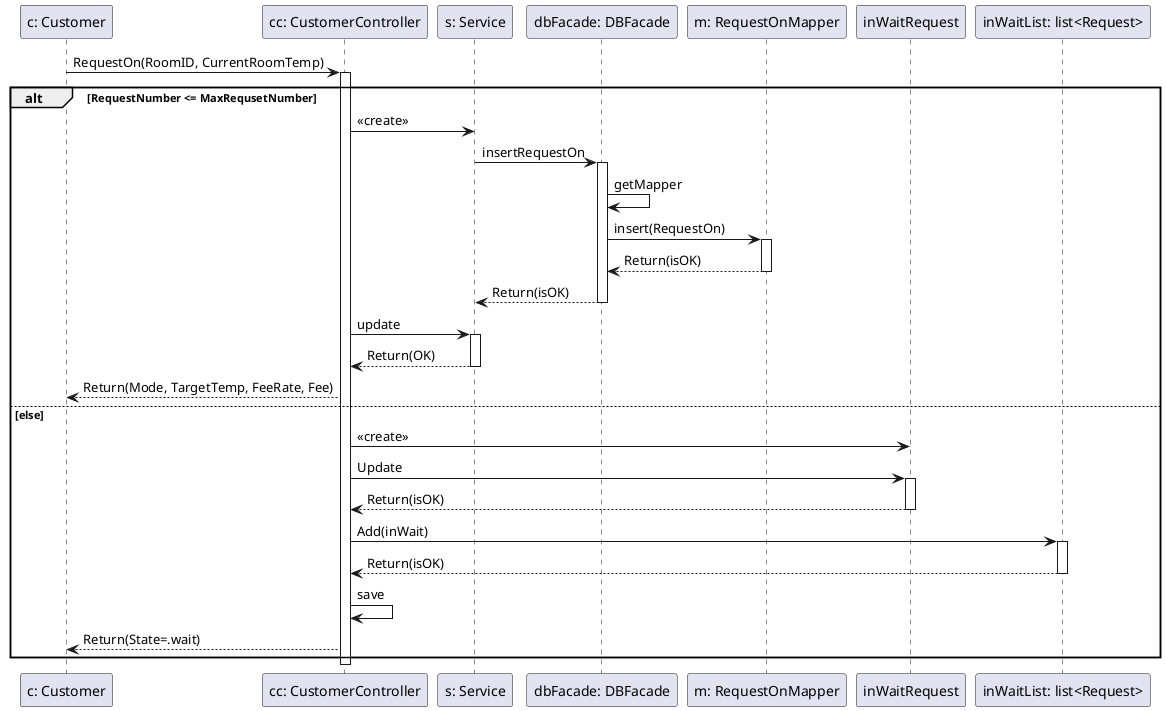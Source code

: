 @startuml RequestOn

participant c as "c: Customer" order 1

participant cc as "cc: CustomerController" order 2

participant s as "s: Service" order 4

participant db as "dbFacade: DBFacade" order 5

participant m as "m: RequestOnMapper" order 6

participant i as "inWaitRequest" order 7

participant w as "inWaitList: list<Request>" order 8

c -> cc: RequestOn(RoomID, CurrentRoomTemp)

activate cc

alt RequestNumber <= MaxRequsetNumber
cc -> s: <<create>>
s -> db: insertRequestOn
activate db
db -> db: getMapper
db -> m: insert(RequestOn)
activate m
db <-- m: Return(isOK)
deactivate m
s <-- db: Return(isOK)
deactivate db

cc -> s: update
activate s
cc <-- s: Return(OK)
deactivate s
c <-- cc: Return(Mode, TargetTemp, FeeRate, Fee)

else else

cc -> i: <<create>>
cc -> i: Update
activate i
cc <-- i: Return(isOK)
deactivate i
cc -> w: Add(inWait)
activate w
cc <-- w: Return(isOK)
deactivate w

cc -> cc: save
c <-- cc: Return(State=.wait)

end

deactivate cc

@enduml